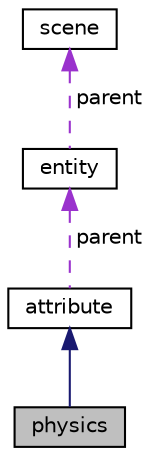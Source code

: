 digraph "physics"
{
 // INTERACTIVE_SVG=YES
  edge [fontname="Helvetica",fontsize="10",labelfontname="Helvetica",labelfontsize="10"];
  node [fontname="Helvetica",fontsize="10",shape=record];
  Node2 [label="physics",height=0.2,width=0.4,color="black", fillcolor="grey75", style="filled", fontcolor="black"];
  Node3 -> Node2 [dir="back",color="midnightblue",fontsize="10",style="solid",fontname="Helvetica"];
  Node3 [label="attribute",height=0.2,width=0.4,color="black", fillcolor="white", style="filled",URL="$classattribute.html",tooltip="Class designed to be attached to entities in order to characterize them and give them particular beha..."];
  Node4 -> Node3 [dir="back",color="darkorchid3",fontsize="10",style="dashed",label=" parent" ,fontname="Helvetica"];
  Node4 [label="entity",height=0.2,width=0.4,color="black", fillcolor="white", style="filled",URL="$classentity.html",tooltip="The smallest part of a scene and the class that fills the great majority of most of scenes..."];
  Node5 -> Node4 [dir="back",color="darkorchid3",fontsize="10",style="dashed",label=" parent" ,fontname="Helvetica"];
  Node5 [label="scene",height=0.2,width=0.4,color="black", fillcolor="white", style="filled",URL="$classscene.html",tooltip="One of the main components of the game, contains entities and is played once at a time..."];
}
